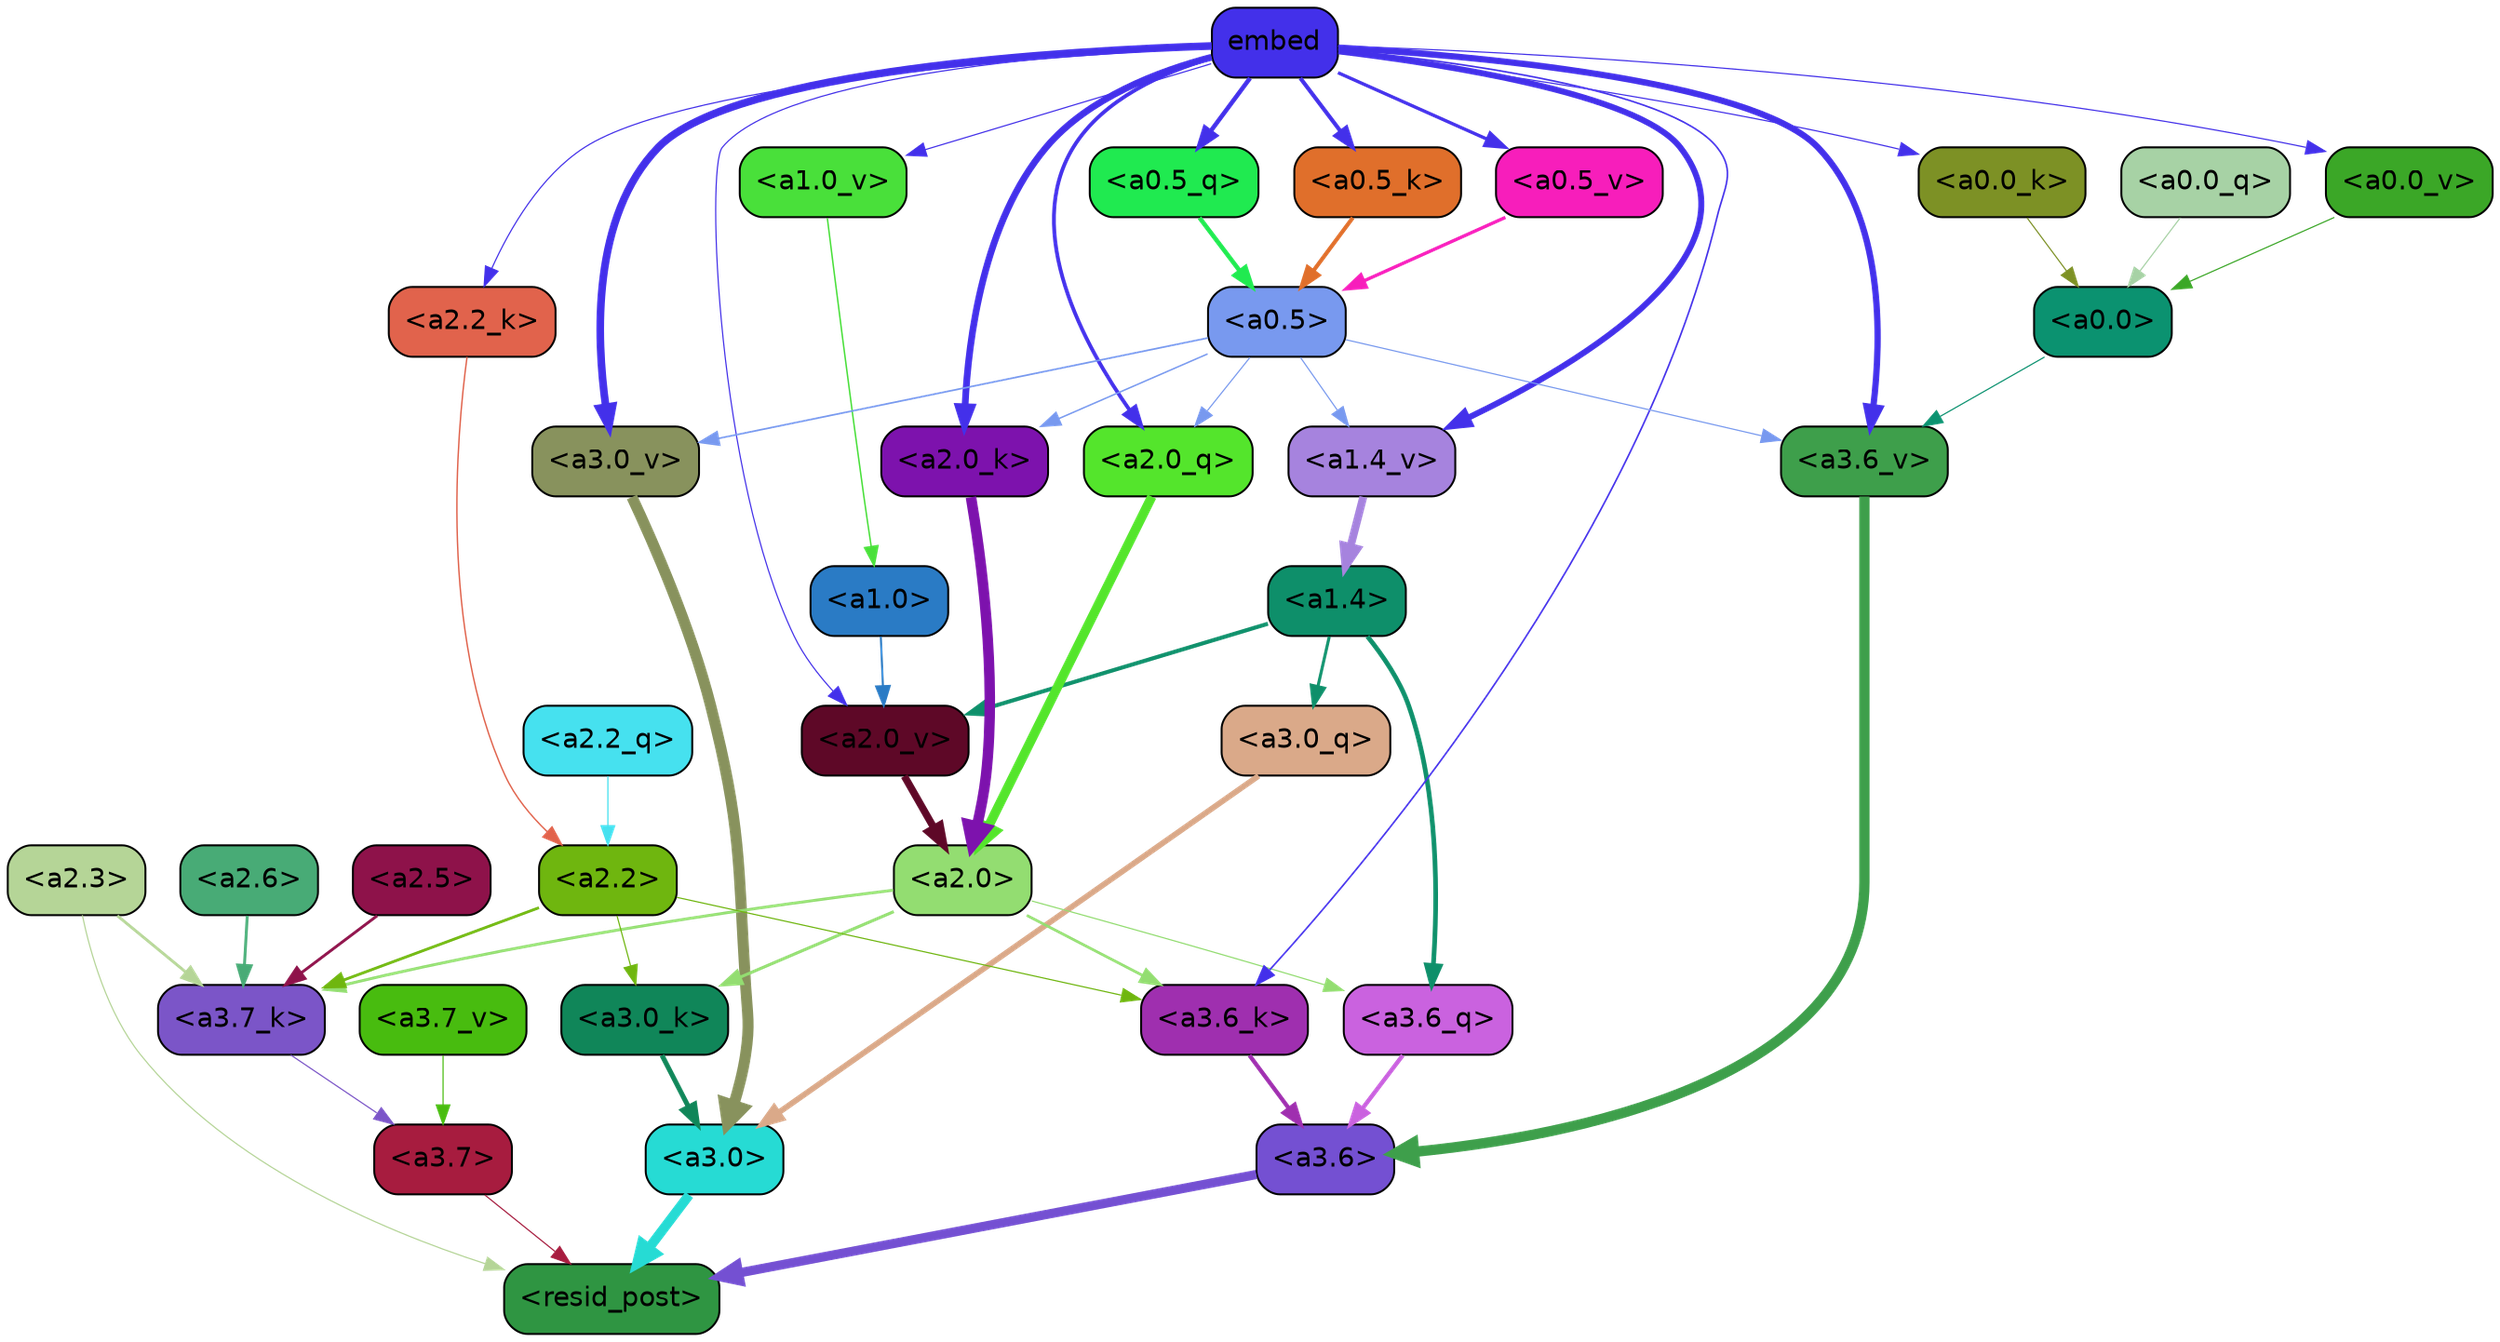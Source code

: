 strict digraph "" {
	graph [bgcolor=transparent,
		layout=dot,
		overlap=false,
		splines=true
	];
	"<a3.7>"	[color=black,
		fillcolor="#a71c3f",
		fontname=Helvetica,
		shape=box,
		style="filled, rounded"];
	"<resid_post>"	[color=black,
		fillcolor="#2f9542",
		fontname=Helvetica,
		shape=box,
		style="filled, rounded"];
	"<a3.7>" -> "<resid_post>"	[color="#a71c3f",
		penwidth=0.6];
	"<a3.6>"	[color=black,
		fillcolor="#7450d2",
		fontname=Helvetica,
		shape=box,
		style="filled, rounded"];
	"<a3.6>" -> "<resid_post>"	[color="#7450d2",
		penwidth=4.749041676521301];
	"<a3.0>"	[color=black,
		fillcolor="#26dbd4",
		fontname=Helvetica,
		shape=box,
		style="filled, rounded"];
	"<a3.0>" -> "<resid_post>"	[color="#26dbd4",
		penwidth=5.004215121269226];
	"<a2.3>"	[color=black,
		fillcolor="#b5d597",
		fontname=Helvetica,
		shape=box,
		style="filled, rounded"];
	"<a2.3>" -> "<resid_post>"	[color="#b5d597",
		penwidth=0.6];
	"<a3.7_k>"	[color=black,
		fillcolor="#7b55c8",
		fontname=Helvetica,
		shape=box,
		style="filled, rounded"];
	"<a2.3>" -> "<a3.7_k>"	[color="#b5d597",
		penwidth=1.4559586644172668];
	"<a3.6_q>"	[color=black,
		fillcolor="#ca62df",
		fontname=Helvetica,
		shape=box,
		style="filled, rounded"];
	"<a3.6_q>" -> "<a3.6>"	[color="#ca62df",
		penwidth=2.199681341648102];
	"<a3.0_q>"	[color=black,
		fillcolor="#daa989",
		fontname=Helvetica,
		shape=box,
		style="filled, rounded"];
	"<a3.0_q>" -> "<a3.0>"	[color="#daa989",
		penwidth=2.9459195733070374];
	"<a3.7_k>" -> "<a3.7>"	[color="#7b55c8",
		penwidth=0.6];
	"<a3.6_k>"	[color=black,
		fillcolor="#9f2faf",
		fontname=Helvetica,
		shape=box,
		style="filled, rounded"];
	"<a3.6_k>" -> "<a3.6>"	[color="#9f2faf",
		penwidth=2.13908451795578];
	"<a3.0_k>"	[color=black,
		fillcolor="#108659",
		fontname=Helvetica,
		shape=box,
		style="filled, rounded"];
	"<a3.0_k>" -> "<a3.0>"	[color="#108659",
		penwidth=2.520303964614868];
	"<a3.7_v>"	[color=black,
		fillcolor="#48bc0f",
		fontname=Helvetica,
		shape=box,
		style="filled, rounded"];
	"<a3.7_v>" -> "<a3.7>"	[color="#48bc0f",
		penwidth=0.6];
	"<a3.6_v>"	[color=black,
		fillcolor="#3e9f4b",
		fontname=Helvetica,
		shape=box,
		style="filled, rounded"];
	"<a3.6_v>" -> "<a3.6>"	[color="#3e9f4b",
		penwidth=5.297133803367615];
	"<a3.0_v>"	[color=black,
		fillcolor="#88925d",
		fontname=Helvetica,
		shape=box,
		style="filled, rounded"];
	"<a3.0_v>" -> "<a3.0>"	[color="#88925d",
		penwidth=5.680712580680847];
	"<a2.0>"	[color=black,
		fillcolor="#93dd71",
		fontname=Helvetica,
		shape=box,
		style="filled, rounded"];
	"<a2.0>" -> "<a3.6_q>"	[color="#93dd71",
		penwidth=0.6];
	"<a2.0>" -> "<a3.7_k>"	[color="#93dd71",
		penwidth=1.4582423567771912];
	"<a2.0>" -> "<a3.6_k>"	[color="#93dd71",
		penwidth=1.3792681694030762];
	"<a2.0>" -> "<a3.0_k>"	[color="#93dd71",
		penwidth=1.5433646440505981];
	"<a1.4>"	[color=black,
		fillcolor="#0e8f6a",
		fontname=Helvetica,
		shape=box,
		style="filled, rounded"];
	"<a1.4>" -> "<a3.6_q>"	[color="#0e8f6a",
		penwidth=2.407962203025818];
	"<a1.4>" -> "<a3.0_q>"	[color="#0e8f6a",
		penwidth=1.5490156412124634];
	"<a2.0_v>"	[color=black,
		fillcolor="#5e0827",
		fontname=Helvetica,
		shape=box,
		style="filled, rounded"];
	"<a1.4>" -> "<a2.0_v>"	[color="#0e8f6a",
		penwidth=2.058677911758423];
	"<a2.6>"	[color=black,
		fillcolor="#48ab76",
		fontname=Helvetica,
		shape=box,
		style="filled, rounded"];
	"<a2.6>" -> "<a3.7_k>"	[color="#48ab76",
		penwidth=1.468173325061798];
	"<a2.5>"	[color=black,
		fillcolor="#8e124a",
		fontname=Helvetica,
		shape=box,
		style="filled, rounded"];
	"<a2.5>" -> "<a3.7_k>"	[color="#8e124a",
		penwidth=1.457568109035492];
	"<a2.2>"	[color=black,
		fillcolor="#6fb60f",
		fontname=Helvetica,
		shape=box,
		style="filled, rounded"];
	"<a2.2>" -> "<a3.7_k>"	[color="#6fb60f",
		penwidth=1.4199435114860535];
	"<a2.2>" -> "<a3.6_k>"	[color="#6fb60f",
		penwidth=0.6];
	"<a2.2>" -> "<a3.0_k>"	[color="#6fb60f",
		penwidth=0.6];
	embed	[color=black,
		fillcolor="#4330ea",
		fontname=Helvetica,
		shape=box,
		style="filled, rounded"];
	embed -> "<a3.6_k>"	[color="#4330ea",
		penwidth=0.8273519277572632];
	embed -> "<a3.6_v>"	[color="#4330ea",
		penwidth=3.2414157912135124];
	embed -> "<a3.0_v>"	[color="#4330ea",
		penwidth=3.929257571697235];
	"<a2.0_q>"	[color=black,
		fillcolor="#54e52c",
		fontname=Helvetica,
		shape=box,
		style="filled, rounded"];
	embed -> "<a2.0_q>"	[color="#4330ea",
		penwidth=1.9435837268829346];
	"<a2.2_k>"	[color=black,
		fillcolor="#e1634c",
		fontname=Helvetica,
		shape=box,
		style="filled, rounded"];
	embed -> "<a2.2_k>"	[color="#4330ea",
		penwidth=0.6];
	"<a2.0_k>"	[color=black,
		fillcolor="#7d12ad",
		fontname=Helvetica,
		shape=box,
		style="filled, rounded"];
	embed -> "<a2.0_k>"	[color="#4330ea",
		penwidth=3.4579111337661743];
	embed -> "<a2.0_v>"	[color="#4330ea",
		penwidth=0.6];
	"<a1.4_v>"	[color=black,
		fillcolor="#a683de",
		fontname=Helvetica,
		shape=box,
		style="filled, rounded"];
	embed -> "<a1.4_v>"	[color="#4330ea",
		penwidth=3.0905416011810303];
	"<a1.0_v>"	[color=black,
		fillcolor="#49e03a",
		fontname=Helvetica,
		shape=box,
		style="filled, rounded"];
	embed -> "<a1.0_v>"	[color="#4330ea",
		penwidth=0.6];
	"<a0.5_q>"	[color=black,
		fillcolor="#20ea50",
		fontname=Helvetica,
		shape=box,
		style="filled, rounded"];
	embed -> "<a0.5_q>"	[color="#4330ea",
		penwidth=2.2789199352264404];
	"<a0.5_k>"	[color=black,
		fillcolor="#e06f2b",
		fontname=Helvetica,
		shape=box,
		style="filled, rounded"];
	embed -> "<a0.5_k>"	[color="#4330ea",
		penwidth=2.0672929286956787];
	"<a0.0_k>"	[color=black,
		fillcolor="#7d9125",
		fontname=Helvetica,
		shape=box,
		style="filled, rounded"];
	embed -> "<a0.0_k>"	[color="#4330ea",
		penwidth=0.6];
	"<a0.5_v>"	[color=black,
		fillcolor="#f71ebb",
		fontname=Helvetica,
		shape=box,
		style="filled, rounded"];
	embed -> "<a0.5_v>"	[color="#4330ea",
		penwidth=1.6968016624450684];
	"<a0.0_v>"	[color=black,
		fillcolor="#3ba727",
		fontname=Helvetica,
		shape=box,
		style="filled, rounded"];
	embed -> "<a0.0_v>"	[color="#4330ea",
		penwidth=0.6];
	"<a0.5>"	[color=black,
		fillcolor="#7899ef",
		fontname=Helvetica,
		shape=box,
		style="filled, rounded"];
	"<a0.5>" -> "<a3.6_v>"	[color="#7899ef",
		penwidth=0.6];
	"<a0.5>" -> "<a3.0_v>"	[color="#7899ef",
		penwidth=0.8535017371177673];
	"<a0.5>" -> "<a2.0_q>"	[color="#7899ef",
		penwidth=0.6];
	"<a0.5>" -> "<a2.0_k>"	[color="#7899ef",
		penwidth=0.7646331787109375];
	"<a0.5>" -> "<a1.4_v>"	[color="#7899ef",
		penwidth=0.6];
	"<a0.0>"	[color=black,
		fillcolor="#0b9270",
		fontname=Helvetica,
		shape=box,
		style="filled, rounded"];
	"<a0.0>" -> "<a3.6_v>"	[color="#0b9270",
		penwidth=0.6];
	"<a2.2_q>"	[color=black,
		fillcolor="#46e1ef",
		fontname=Helvetica,
		shape=box,
		style="filled, rounded"];
	"<a2.2_q>" -> "<a2.2>"	[color="#46e1ef",
		penwidth=0.6301735639572144];
	"<a2.0_q>" -> "<a2.0>"	[color="#54e52c",
		penwidth=4.832814455032349];
	"<a2.2_k>" -> "<a2.2>"	[color="#e1634c",
		penwidth=0.7200896441936493];
	"<a2.0_k>" -> "<a2.0>"	[color="#7d12ad",
		penwidth=5.423068851232529];
	"<a2.0_v>" -> "<a2.0>"	[color="#5e0827",
		penwidth=3.7890332341194153];
	"<a1.0>"	[color=black,
		fillcolor="#2a7bc5",
		fontname=Helvetica,
		shape=box,
		style="filled, rounded"];
	"<a1.0>" -> "<a2.0_v>"	[color="#2a7bc5",
		penwidth=1.041085124015808];
	"<a1.4_v>" -> "<a1.4>"	[color="#a683de",
		penwidth=4.065267086029053];
	"<a1.0_v>" -> "<a1.0>"	[color="#49e03a",
		penwidth=0.7517843246459961];
	"<a0.5_q>" -> "<a0.5>"	[color="#20ea50",
		penwidth=2.2789151668548584];
	"<a0.0_q>"	[color=black,
		fillcolor="#a7d2a5",
		fontname=Helvetica,
		shape=box,
		style="filled, rounded"];
	"<a0.0_q>" -> "<a0.0>"	[color="#a7d2a5",
		penwidth=0.6];
	"<a0.5_k>" -> "<a0.5>"	[color="#e06f2b",
		penwidth=2.067288637161255];
	"<a0.0_k>" -> "<a0.0>"	[color="#7d9125",
		penwidth=0.6];
	"<a0.5_v>" -> "<a0.5>"	[color="#f71ebb",
		penwidth=1.6968014240264893];
	"<a0.0_v>" -> "<a0.0>"	[color="#3ba727",
		penwidth=0.6];
}
